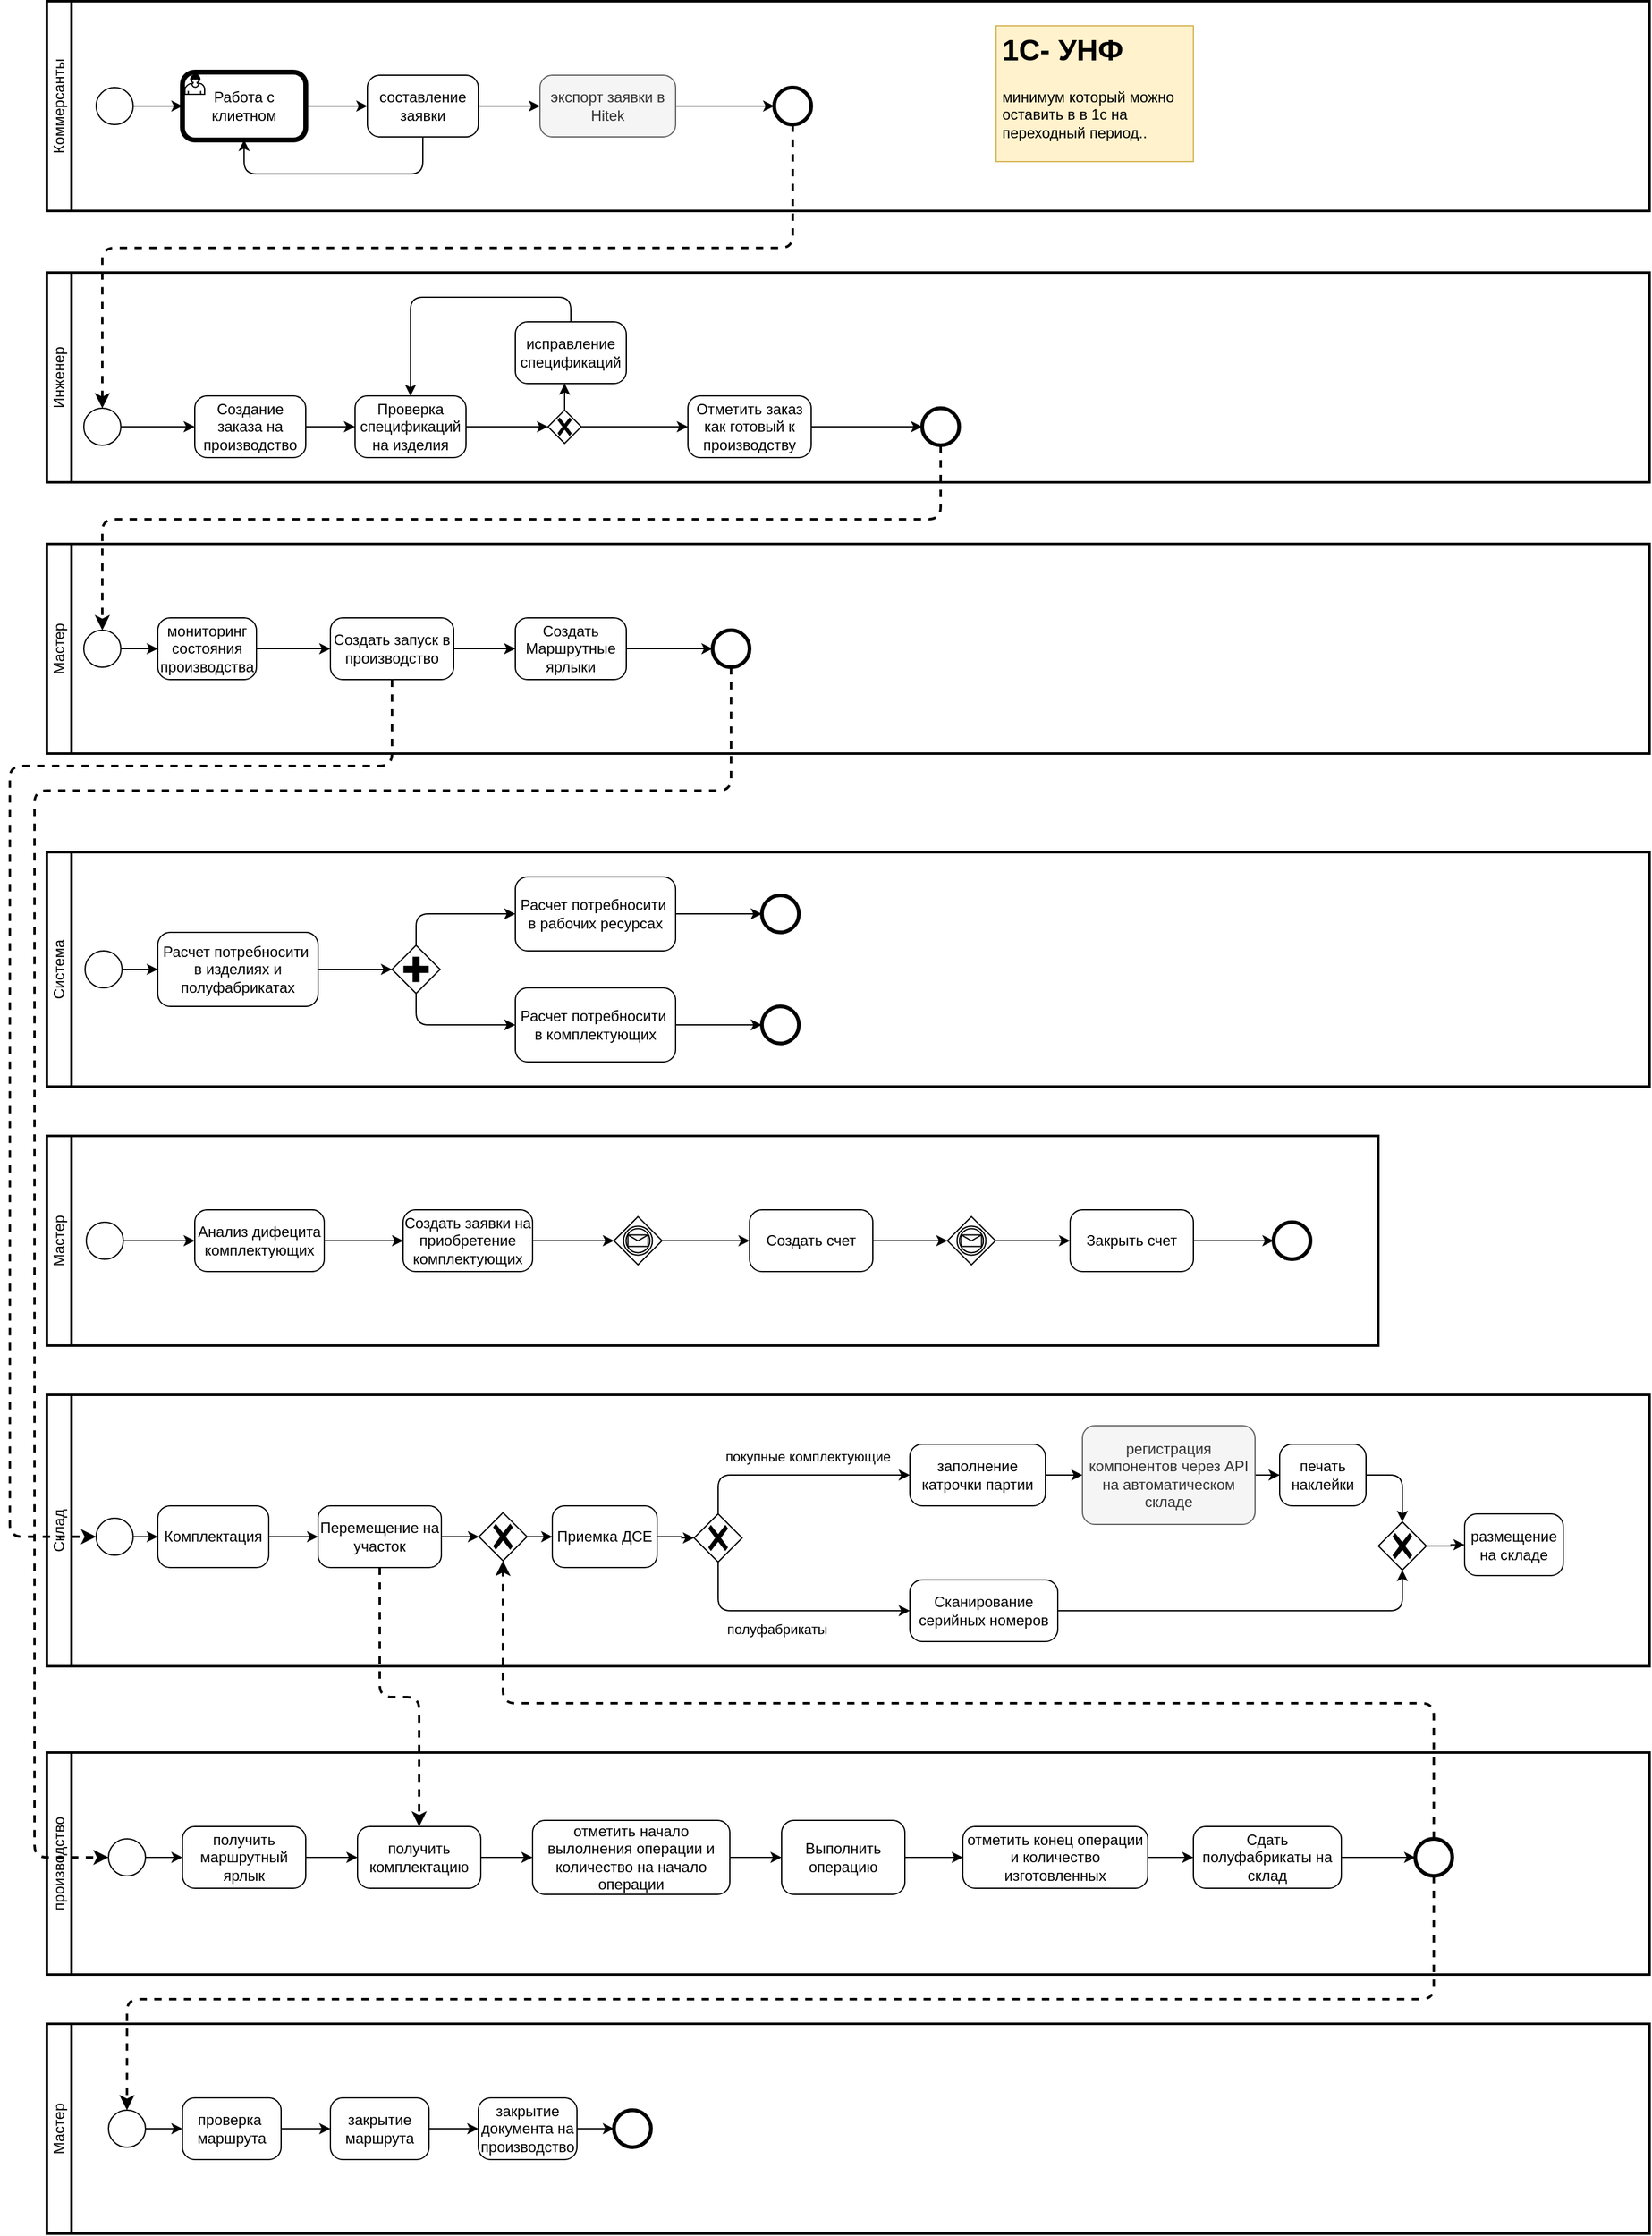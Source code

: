 <mxfile version="21.7.1" type="github">
  <diagram name="Страница 1" id="NuXUXsYeg29DZu1f7ixB">
    <mxGraphModel dx="1105" dy="558" grid="1" gridSize="10" guides="1" tooltips="1" connect="1" arrows="1" fold="1" page="1" pageScale="1" pageWidth="827" pageHeight="1169" math="0" shadow="0">
      <root>
        <mxCell id="0" />
        <mxCell id="1" parent="0" />
        <mxCell id="aJr-1FzdbpRciGmddP03-1" value="&lt;div&gt;Коммерсанты&lt;/div&gt;" style="swimlane;html=1;startSize=20;fontStyle=0;collapsible=0;horizontal=0;swimlaneLine=1;swimlaneFillColor=#ffffff;strokeWidth=2;whiteSpace=wrap;" parent="1" vertex="1">
          <mxGeometry x="40" y="80" width="1300" height="170" as="geometry" />
        </mxCell>
        <mxCell id="aJr-1FzdbpRciGmddP03-3" value="Работа с клиетном" style="points=[[0.25,0,0],[0.5,0,0],[0.75,0,0],[1,0.25,0],[1,0.5,0],[1,0.75,0],[0.75,1,0],[0.5,1,0],[0.25,1,0],[0,0.75,0],[0,0.5,0],[0,0.25,0]];shape=mxgraph.bpmn.task;whiteSpace=wrap;rectStyle=rounded;size=10;html=1;container=1;expand=0;collapsible=0;bpmnShapeType=call;taskMarker=user;strokeWidth=1;perimeterSpacing=0;top=1;indent=2;" parent="aJr-1FzdbpRciGmddP03-1" vertex="1">
          <mxGeometry x="110" y="57.5" width="100" height="55" as="geometry" />
        </mxCell>
        <mxCell id="aJr-1FzdbpRciGmddP03-5" value="составление заявки" style="points=[[0.25,0,0],[0.5,0,0],[0.75,0,0],[1,0.25,0],[1,0.5,0],[1,0.75,0],[0.75,1,0],[0.5,1,0],[0.25,1,0],[0,0.75,0],[0,0.5,0],[0,0.25,0]];shape=mxgraph.bpmn.task;whiteSpace=wrap;rectStyle=rounded;size=10;html=1;taskMarker=abstract;" parent="aJr-1FzdbpRciGmddP03-1" vertex="1">
          <mxGeometry x="260" y="60" width="90" height="50" as="geometry" />
        </mxCell>
        <mxCell id="aJr-1FzdbpRciGmddP03-4" value="" style="edgeStyle=orthogonalEdgeStyle;rounded=1;orthogonalLoop=1;jettySize=auto;html=1;" parent="aJr-1FzdbpRciGmddP03-1" source="aJr-1FzdbpRciGmddP03-3" target="aJr-1FzdbpRciGmddP03-5" edge="1">
          <mxGeometry relative="1" as="geometry">
            <mxPoint x="300" y="80" as="sourcePoint" />
            <mxPoint x="325" y="100" as="targetPoint" />
            <Array as="points" />
          </mxGeometry>
        </mxCell>
        <mxCell id="aJr-1FzdbpRciGmddP03-7" value="" style="edgeStyle=orthogonalEdgeStyle;rounded=1;orthogonalLoop=1;jettySize=auto;html=1;entryX=0.5;entryY=1;entryDx=0;entryDy=0;entryPerimeter=0;" parent="aJr-1FzdbpRciGmddP03-1" source="aJr-1FzdbpRciGmddP03-5" target="aJr-1FzdbpRciGmddP03-3" edge="1">
          <mxGeometry relative="1" as="geometry">
            <mxPoint x="305" y="190" as="targetPoint" />
            <Array as="points">
              <mxPoint x="305" y="140" />
              <mxPoint x="160" y="140" />
            </Array>
          </mxGeometry>
        </mxCell>
        <mxCell id="wCB2a_QrU1q0BrsN2EGI-36" value="" style="edgeStyle=orthogonalEdgeStyle;rounded=0;orthogonalLoop=1;jettySize=auto;html=1;entryX=0;entryY=0.5;entryDx=0;entryDy=0;entryPerimeter=0;" parent="aJr-1FzdbpRciGmddP03-1" source="aJr-1FzdbpRciGmddP03-8" target="wCB2a_QrU1q0BrsN2EGI-35" edge="1">
          <mxGeometry relative="1" as="geometry" />
        </mxCell>
        <mxCell id="aJr-1FzdbpRciGmddP03-8" value="экспорт заявки в Hitek" style="points=[[0.25,0,0],[0.5,0,0],[0.75,0,0],[1,0.25,0],[1,0.5,0],[1,0.75,0],[0.75,1,0],[0.5,1,0],[0.25,1,0],[0,0.75,0],[0,0.5,0],[0,0.25,0]];shape=mxgraph.bpmn.task;whiteSpace=wrap;rectStyle=rounded;size=10;html=1;taskMarker=abstract;fillColor=#f5f5f5;fontColor=#333333;strokeColor=#666666;" parent="aJr-1FzdbpRciGmddP03-1" vertex="1">
          <mxGeometry x="400" y="60" width="110" height="50" as="geometry" />
        </mxCell>
        <mxCell id="aJr-1FzdbpRciGmddP03-9" value="" style="edgeStyle=orthogonalEdgeStyle;rounded=0;orthogonalLoop=1;jettySize=auto;html=1;" parent="aJr-1FzdbpRciGmddP03-1" source="aJr-1FzdbpRciGmddP03-5" target="aJr-1FzdbpRciGmddP03-8" edge="1">
          <mxGeometry relative="1" as="geometry" />
        </mxCell>
        <mxCell id="wCB2a_QrU1q0BrsN2EGI-1" value="&lt;h1&gt;1С- УНФ&lt;/h1&gt;&lt;p&gt;минимум который можно оставить в в 1с на переходный период..&lt;/p&gt;" style="text;html=1;strokeColor=#d6b656;fillColor=#fff2cc;spacing=5;spacingTop=-20;whiteSpace=wrap;overflow=hidden;rounded=0;" parent="aJr-1FzdbpRciGmddP03-1" vertex="1">
          <mxGeometry x="770" y="20" width="160" height="110" as="geometry" />
        </mxCell>
        <mxCell id="wCB2a_QrU1q0BrsN2EGI-34" value="" style="edgeStyle=orthogonalEdgeStyle;rounded=0;orthogonalLoop=1;jettySize=auto;html=1;entryX=0;entryY=0.5;entryDx=0;entryDy=0;entryPerimeter=0;" parent="aJr-1FzdbpRciGmddP03-1" source="wCB2a_QrU1q0BrsN2EGI-32" target="aJr-1FzdbpRciGmddP03-3" edge="1">
          <mxGeometry relative="1" as="geometry">
            <mxPoint x="150" y="85" as="targetPoint" />
          </mxGeometry>
        </mxCell>
        <mxCell id="wCB2a_QrU1q0BrsN2EGI-32" value="" style="points=[[0.145,0.145,0],[0.5,0,0],[0.855,0.145,0],[1,0.5,0],[0.855,0.855,0],[0.5,1,0],[0.145,0.855,0],[0,0.5,0]];shape=mxgraph.bpmn.event;html=1;verticalLabelPosition=bottom;labelBackgroundColor=#ffffff;verticalAlign=top;align=center;perimeter=ellipsePerimeter;outlineConnect=0;aspect=fixed;outline=standard;symbol=general;" parent="aJr-1FzdbpRciGmddP03-1" vertex="1">
          <mxGeometry x="40" y="70" width="30" height="30" as="geometry" />
        </mxCell>
        <mxCell id="wCB2a_QrU1q0BrsN2EGI-35" value="" style="points=[[0.145,0.145,0],[0.5,0,0],[0.855,0.145,0],[1,0.5,0],[0.855,0.855,0],[0.5,1,0],[0.145,0.855,0],[0,0.5,0]];shape=mxgraph.bpmn.event;html=1;verticalLabelPosition=bottom;labelBackgroundColor=#ffffff;verticalAlign=top;align=center;perimeter=ellipsePerimeter;outlineConnect=0;aspect=fixed;outline=end;symbol=terminate2;" parent="aJr-1FzdbpRciGmddP03-1" vertex="1">
          <mxGeometry x="590" y="70" width="30" height="30" as="geometry" />
        </mxCell>
        <mxCell id="aJr-1FzdbpRciGmddP03-10" value="&lt;div&gt;Инженер&lt;/div&gt;" style="swimlane;html=1;startSize=20;fontStyle=0;collapsible=0;horizontal=0;swimlaneLine=1;swimlaneFillColor=#ffffff;strokeWidth=2;whiteSpace=wrap;" parent="1" vertex="1">
          <mxGeometry x="40" y="300" width="1300" height="170" as="geometry" />
        </mxCell>
        <mxCell id="aJr-1FzdbpRciGmddP03-17" value="Создание заказа на производство" style="points=[[0.25,0,0],[0.5,0,0],[0.75,0,0],[1,0.25,0],[1,0.5,0],[1,0.75,0],[0.75,1,0],[0.5,1,0],[0.25,1,0],[0,0.75,0],[0,0.5,0],[0,0.25,0]];shape=mxgraph.bpmn.task;whiteSpace=wrap;rectStyle=rounded;size=10;html=1;taskMarker=abstract;" parent="aJr-1FzdbpRciGmddP03-10" vertex="1">
          <mxGeometry x="120" y="100" width="90" height="50" as="geometry" />
        </mxCell>
        <mxCell id="aJr-1FzdbpRciGmddP03-25" value="исправление спецификаций" style="points=[[0.25,0,0],[0.5,0,0],[0.75,0,0],[1,0.25,0],[1,0.5,0],[1,0.75,0],[0.75,1,0],[0.5,1,0],[0.25,1,0],[0,0.75,0],[0,0.5,0],[0,0.25,0]];shape=mxgraph.bpmn.task;whiteSpace=wrap;rectStyle=rounded;size=10;html=1;taskMarker=abstract;" parent="aJr-1FzdbpRciGmddP03-10" vertex="1">
          <mxGeometry x="380" y="40" width="90" height="50" as="geometry" />
        </mxCell>
        <mxCell id="wCB2a_QrU1q0BrsN2EGI-27" value="" style="edgeStyle=orthogonalEdgeStyle;rounded=0;orthogonalLoop=1;jettySize=auto;html=1;entryX=0;entryY=0.5;entryDx=0;entryDy=0;entryPerimeter=0;" parent="aJr-1FzdbpRciGmddP03-10" source="aJr-1FzdbpRciGmddP03-27" target="wCB2a_QrU1q0BrsN2EGI-26" edge="1">
          <mxGeometry relative="1" as="geometry" />
        </mxCell>
        <mxCell id="aJr-1FzdbpRciGmddP03-27" value="Отметить заказ как готовый к производству " style="points=[[0.25,0,0],[0.5,0,0],[0.75,0,0],[1,0.25,0],[1,0.5,0],[1,0.75,0],[0.75,1,0],[0.5,1,0],[0.25,1,0],[0,0.75,0],[0,0.5,0],[0,0.25,0]];shape=mxgraph.bpmn.task;whiteSpace=wrap;rectStyle=rounded;size=10;html=1;taskMarker=abstract;" parent="aJr-1FzdbpRciGmddP03-10" vertex="1">
          <mxGeometry x="520" y="100" width="100" height="50" as="geometry" />
        </mxCell>
        <mxCell id="wCB2a_QrU1q0BrsN2EGI-26" value="" style="points=[[0.145,0.145,0],[0.5,0,0],[0.855,0.145,0],[1,0.5,0],[0.855,0.855,0],[0.5,1,0],[0.145,0.855,0],[0,0.5,0]];shape=mxgraph.bpmn.event;html=1;verticalLabelPosition=bottom;labelBackgroundColor=#ffffff;verticalAlign=top;align=center;perimeter=ellipsePerimeter;outlineConnect=0;aspect=fixed;outline=end;symbol=terminate2;" parent="aJr-1FzdbpRciGmddP03-10" vertex="1">
          <mxGeometry x="710" y="110" width="30" height="30" as="geometry" />
        </mxCell>
        <mxCell id="wCB2a_QrU1q0BrsN2EGI-31" value="" style="edgeStyle=orthogonalEdgeStyle;rounded=0;orthogonalLoop=1;jettySize=auto;html=1;" parent="aJr-1FzdbpRciGmddP03-10" source="wCB2a_QrU1q0BrsN2EGI-30" edge="1">
          <mxGeometry relative="1" as="geometry">
            <mxPoint x="120" y="125" as="targetPoint" />
          </mxGeometry>
        </mxCell>
        <mxCell id="wCB2a_QrU1q0BrsN2EGI-30" value="" style="points=[[0.145,0.145,0],[0.5,0,0],[0.855,0.145,0],[1,0.5,0],[0.855,0.855,0],[0.5,1,0],[0.145,0.855,0],[0,0.5,0]];shape=mxgraph.bpmn.event;html=1;verticalLabelPosition=bottom;labelBackgroundColor=#ffffff;verticalAlign=top;align=center;perimeter=ellipsePerimeter;outlineConnect=0;aspect=fixed;outline=standard;symbol=general;" parent="aJr-1FzdbpRciGmddP03-10" vertex="1">
          <mxGeometry x="30" y="110" width="30" height="30" as="geometry" />
        </mxCell>
        <mxCell id="aJr-1FzdbpRciGmddP03-18" value="" style="edgeStyle=orthogonalEdgeStyle;rounded=1;orthogonalLoop=1;jettySize=auto;html=1;dashed=1;entryX=0.5;entryY=0;entryDx=0;entryDy=0;entryPerimeter=0;exitX=0.5;exitY=1;exitDx=0;exitDy=0;exitPerimeter=0;strokeWidth=2;" parent="1" source="wCB2a_QrU1q0BrsN2EGI-35" target="wCB2a_QrU1q0BrsN2EGI-30" edge="1">
          <mxGeometry relative="1" as="geometry">
            <Array as="points">
              <mxPoint x="645" y="280" />
              <mxPoint x="85" y="280" />
            </Array>
            <mxPoint x="490" y="190" as="sourcePoint" />
          </mxGeometry>
        </mxCell>
        <mxCell id="aJr-1FzdbpRciGmddP03-22" value="" style="edgeStyle=orthogonalEdgeStyle;rounded=0;orthogonalLoop=1;jettySize=auto;html=1;" parent="1" source="aJr-1FzdbpRciGmddP03-20" target="aJr-1FzdbpRciGmddP03-23" edge="1">
          <mxGeometry relative="1" as="geometry">
            <mxPoint x="460" y="425" as="targetPoint" />
          </mxGeometry>
        </mxCell>
        <mxCell id="aJr-1FzdbpRciGmddP03-20" value="Проверка спецификаций на изделия" style="points=[[0.25,0,0],[0.5,0,0],[0.75,0,0],[1,0.25,0],[1,0.5,0],[1,0.75,0],[0.75,1,0],[0.5,1,0],[0.25,1,0],[0,0.75,0],[0,0.5,0],[0,0.25,0]];shape=mxgraph.bpmn.task;whiteSpace=wrap;rectStyle=rounded;size=10;html=1;taskMarker=abstract;" parent="1" vertex="1">
          <mxGeometry x="290" y="400" width="90" height="50" as="geometry" />
        </mxCell>
        <mxCell id="aJr-1FzdbpRciGmddP03-21" value="" style="edgeStyle=orthogonalEdgeStyle;rounded=0;orthogonalLoop=1;jettySize=auto;html=1;" parent="1" source="aJr-1FzdbpRciGmddP03-17" target="aJr-1FzdbpRciGmddP03-20" edge="1">
          <mxGeometry relative="1" as="geometry" />
        </mxCell>
        <mxCell id="aJr-1FzdbpRciGmddP03-24" value="" style="edgeStyle=orthogonalEdgeStyle;rounded=0;orthogonalLoop=1;jettySize=auto;html=1;" parent="1" source="aJr-1FzdbpRciGmddP03-23" target="aJr-1FzdbpRciGmddP03-25" edge="1">
          <mxGeometry relative="1" as="geometry">
            <mxPoint x="520" y="380" as="targetPoint" />
            <Array as="points">
              <mxPoint x="460" y="380" />
            </Array>
          </mxGeometry>
        </mxCell>
        <mxCell id="aJr-1FzdbpRciGmddP03-26" value="" style="edgeStyle=orthogonalEdgeStyle;rounded=0;orthogonalLoop=1;jettySize=auto;html=1;" parent="1" source="aJr-1FzdbpRciGmddP03-23" target="aJr-1FzdbpRciGmddP03-27" edge="1">
          <mxGeometry relative="1" as="geometry">
            <mxPoint x="650" y="425" as="targetPoint" />
          </mxGeometry>
        </mxCell>
        <mxCell id="aJr-1FzdbpRciGmddP03-23" value="" style="points=[[0.25,0.25,0],[0.5,0,0],[0.75,0.25,0],[1,0.5,0],[0.75,0.75,0],[0.5,1,0],[0.25,0.75,0],[0,0.5,0]];shape=mxgraph.bpmn.gateway2;html=1;verticalLabelPosition=bottom;labelBackgroundColor=#ffffff;verticalAlign=top;align=center;perimeter=rhombusPerimeter;outlineConnect=0;outline=none;symbol=none;gwType=exclusive;aspect=fixed;" parent="1" vertex="1">
          <mxGeometry x="446.5" y="411.5" width="27" height="27" as="geometry" />
        </mxCell>
        <mxCell id="aJr-1FzdbpRciGmddP03-28" value="" style="edgeStyle=orthogonalEdgeStyle;rounded=1;orthogonalLoop=1;jettySize=auto;html=1;entryX=0.5;entryY=0;entryDx=0;entryDy=0;entryPerimeter=0;exitX=0.5;exitY=0;exitDx=0;exitDy=0;exitPerimeter=0;" parent="1" source="aJr-1FzdbpRciGmddP03-25" target="aJr-1FzdbpRciGmddP03-20" edge="1">
          <mxGeometry relative="1" as="geometry">
            <Array as="points">
              <mxPoint x="465" y="320" />
              <mxPoint x="335" y="320" />
            </Array>
          </mxGeometry>
        </mxCell>
        <mxCell id="aJr-1FzdbpRciGmddP03-29" value="Мастер" style="swimlane;html=1;startSize=20;fontStyle=0;collapsible=0;horizontal=0;swimlaneLine=1;swimlaneFillColor=#ffffff;strokeWidth=2;whiteSpace=wrap;" parent="1" vertex="1">
          <mxGeometry x="40" y="520" width="1300" height="170" as="geometry" />
        </mxCell>
        <mxCell id="aJr-1FzdbpRciGmddP03-31" value="мониторинг состояния производства" style="points=[[0.25,0,0],[0.5,0,0],[0.75,0,0],[1,0.25,0],[1,0.5,0],[1,0.75,0],[0.75,1,0],[0.5,1,0],[0.25,1,0],[0,0.75,0],[0,0.5,0],[0,0.25,0]];shape=mxgraph.bpmn.task;whiteSpace=wrap;rectStyle=rounded;size=10;html=1;taskMarker=abstract;" parent="aJr-1FzdbpRciGmddP03-29" vertex="1">
          <mxGeometry x="90" y="60" width="80" height="50" as="geometry" />
        </mxCell>
        <mxCell id="wCB2a_QrU1q0BrsN2EGI-9" value="" style="points=[[0.145,0.145,0],[0.5,0,0],[0.855,0.145,0],[1,0.5,0],[0.855,0.855,0],[0.5,1,0],[0.145,0.855,0],[0,0.5,0]];shape=mxgraph.bpmn.event;html=1;verticalLabelPosition=bottom;labelBackgroundColor=#ffffff;verticalAlign=top;align=center;perimeter=ellipsePerimeter;outlineConnect=0;aspect=fixed;outline=end;symbol=terminate2;" parent="aJr-1FzdbpRciGmddP03-29" vertex="1">
          <mxGeometry x="540" y="70" width="30" height="30" as="geometry" />
        </mxCell>
        <mxCell id="aJr-1FzdbpRciGmddP03-32" value="Создать запуск в производство" style="points=[[0.25,0,0],[0.5,0,0],[0.75,0,0],[1,0.25,0],[1,0.5,0],[1,0.75,0],[0.75,1,0],[0.5,1,0],[0.25,1,0],[0,0.75,0],[0,0.5,0],[0,0.25,0]];shape=mxgraph.bpmn.task;whiteSpace=wrap;rectStyle=rounded;size=10;html=1;taskMarker=abstract;" parent="aJr-1FzdbpRciGmddP03-29" vertex="1">
          <mxGeometry x="230" y="60" width="100" height="50" as="geometry" />
        </mxCell>
        <mxCell id="aJr-1FzdbpRciGmddP03-33" value="" style="edgeStyle=orthogonalEdgeStyle;rounded=0;orthogonalLoop=1;jettySize=auto;html=1;" parent="aJr-1FzdbpRciGmddP03-29" source="aJr-1FzdbpRciGmddP03-31" target="aJr-1FzdbpRciGmddP03-32" edge="1">
          <mxGeometry relative="1" as="geometry" />
        </mxCell>
        <mxCell id="wCB2a_QrU1q0BrsN2EGI-25" value="" style="edgeStyle=orthogonalEdgeStyle;rounded=0;orthogonalLoop=1;jettySize=auto;html=1;" parent="aJr-1FzdbpRciGmddP03-29" source="wCB2a_QrU1q0BrsN2EGI-24" target="aJr-1FzdbpRciGmddP03-31" edge="1">
          <mxGeometry relative="1" as="geometry" />
        </mxCell>
        <mxCell id="wCB2a_QrU1q0BrsN2EGI-24" value="" style="points=[[0.145,0.145,0],[0.5,0,0],[0.855,0.145,0],[1,0.5,0],[0.855,0.855,0],[0.5,1,0],[0.145,0.855,0],[0,0.5,0]];shape=mxgraph.bpmn.event;html=1;verticalLabelPosition=bottom;labelBackgroundColor=#ffffff;verticalAlign=top;align=center;perimeter=ellipsePerimeter;outlineConnect=0;aspect=fixed;outline=standard;symbol=general;" parent="aJr-1FzdbpRciGmddP03-29" vertex="1">
          <mxGeometry x="30" y="70" width="30" height="30" as="geometry" />
        </mxCell>
        <mxCell id="aJr-1FzdbpRciGmddP03-30" value="" style="edgeStyle=orthogonalEdgeStyle;rounded=1;orthogonalLoop=1;jettySize=auto;html=1;dashed=1;entryX=0.5;entryY=0;entryDx=0;entryDy=0;entryPerimeter=0;exitX=0.5;exitY=1;exitDx=0;exitDy=0;exitPerimeter=0;strokeWidth=2;" parent="1" source="wCB2a_QrU1q0BrsN2EGI-26" target="wCB2a_QrU1q0BrsN2EGI-24" edge="1">
          <mxGeometry relative="1" as="geometry">
            <mxPoint x="100" y="590" as="targetPoint" />
            <Array as="points">
              <mxPoint x="765" y="500" />
              <mxPoint x="85" y="500" />
            </Array>
          </mxGeometry>
        </mxCell>
        <mxCell id="aJr-1FzdbpRciGmddP03-34" value="" style="edgeStyle=orthogonalEdgeStyle;rounded=0;orthogonalLoop=1;jettySize=auto;html=1;" parent="1" source="aJr-1FzdbpRciGmddP03-32" target="aJr-1FzdbpRciGmddP03-38" edge="1">
          <mxGeometry relative="1" as="geometry">
            <mxPoint x="430" y="605" as="targetPoint" />
          </mxGeometry>
        </mxCell>
        <mxCell id="aJr-1FzdbpRciGmddP03-35" value="Склад" style="swimlane;html=1;startSize=20;fontStyle=0;collapsible=0;horizontal=0;swimlaneLine=1;swimlaneFillColor=#ffffff;strokeWidth=2;whiteSpace=wrap;" parent="1" vertex="1">
          <mxGeometry x="40" y="1210" width="1300" height="220" as="geometry" />
        </mxCell>
        <mxCell id="aJr-1FzdbpRciGmddP03-36" value="Комплектация" style="points=[[0.25,0,0],[0.5,0,0],[0.75,0,0],[1,0.25,0],[1,0.5,0],[1,0.75,0],[0.75,1,0],[0.5,1,0],[0.25,1,0],[0,0.75,0],[0,0.5,0],[0,0.25,0]];shape=mxgraph.bpmn.task;whiteSpace=wrap;rectStyle=rounded;size=10;html=1;taskMarker=abstract;" parent="aJr-1FzdbpRciGmddP03-35" vertex="1">
          <mxGeometry x="90" y="90" width="90" height="50" as="geometry" />
        </mxCell>
        <mxCell id="YRQKgnnDAMhVn-jb8gYC-25" value="" style="points=[[0.25,0.25,0],[0.5,0,0],[0.75,0.25,0],[1,0.5,0],[0.75,0.75,0],[0.5,1,0],[0.25,0.75,0],[0,0.5,0]];shape=mxgraph.bpmn.gateway2;html=1;verticalLabelPosition=bottom;labelBackgroundColor=#ffffff;verticalAlign=top;align=center;perimeter=rhombusPerimeter;outlineConnect=0;outline=none;symbol=none;gwType=exclusive;" parent="aJr-1FzdbpRciGmddP03-35" vertex="1">
          <mxGeometry x="525" y="96.5" width="39" height="39" as="geometry" />
        </mxCell>
        <mxCell id="wCB2a_QrU1q0BrsN2EGI-15" value="" style="points=[[0.145,0.145,0],[0.5,0,0],[0.855,0.145,0],[1,0.5,0],[0.855,0.855,0],[0.5,1,0],[0.145,0.855,0],[0,0.5,0]];shape=mxgraph.bpmn.event;html=1;verticalLabelPosition=bottom;labelBackgroundColor=#ffffff;verticalAlign=top;align=center;perimeter=ellipsePerimeter;outlineConnect=0;aspect=fixed;outline=standard;symbol=general;" parent="aJr-1FzdbpRciGmddP03-35" vertex="1">
          <mxGeometry x="40" y="100" width="30" height="30" as="geometry" />
        </mxCell>
        <mxCell id="wCB2a_QrU1q0BrsN2EGI-20" value="" style="edgeStyle=orthogonalEdgeStyle;rounded=0;orthogonalLoop=1;jettySize=auto;html=1;entryX=0;entryY=0.5;entryDx=0;entryDy=0;entryPerimeter=0;" parent="aJr-1FzdbpRciGmddP03-35" source="wCB2a_QrU1q0BrsN2EGI-15" target="aJr-1FzdbpRciGmddP03-36" edge="1">
          <mxGeometry relative="1" as="geometry">
            <mxPoint x="150" y="115" as="targetPoint" />
          </mxGeometry>
        </mxCell>
        <mxCell id="wCB2a_QrU1q0BrsN2EGI-42" value="" style="edgeStyle=orthogonalEdgeStyle;rounded=0;orthogonalLoop=1;jettySize=auto;html=1;entryX=0;entryY=0.5;entryDx=0;entryDy=0;entryPerimeter=0;" parent="aJr-1FzdbpRciGmddP03-35" source="wCB2a_QrU1q0BrsN2EGI-37" target="wCB2a_QrU1q0BrsN2EGI-41" edge="1">
          <mxGeometry relative="1" as="geometry">
            <mxPoint x="1201" y="121.5" as="targetPoint" />
          </mxGeometry>
        </mxCell>
        <mxCell id="wCB2a_QrU1q0BrsN2EGI-37" value="" style="points=[[0.25,0.25,0],[0.5,0,0],[0.75,0.25,0],[1,0.5,0],[0.75,0.75,0],[0.5,1,0],[0.25,0.75,0],[0,0.5,0]];shape=mxgraph.bpmn.gateway2;html=1;verticalLabelPosition=bottom;labelBackgroundColor=#ffffff;verticalAlign=top;align=center;perimeter=rhombusPerimeter;outlineConnect=0;outline=none;symbol=none;gwType=exclusive;" parent="aJr-1FzdbpRciGmddP03-35" vertex="1">
          <mxGeometry x="1080" y="103" width="39" height="39" as="geometry" />
        </mxCell>
        <mxCell id="wCB2a_QrU1q0BrsN2EGI-40" value="" style="edgeStyle=orthogonalEdgeStyle;rounded=1;orthogonalLoop=1;jettySize=auto;html=1;exitX=1;exitY=0.5;exitDx=0;exitDy=0;exitPerimeter=0;entryX=0.5;entryY=0;entryDx=0;entryDy=0;entryPerimeter=0;" parent="aJr-1FzdbpRciGmddP03-35" source="YRQKgnnDAMhVn-jb8gYC-35" target="wCB2a_QrU1q0BrsN2EGI-37" edge="1">
          <mxGeometry relative="1" as="geometry">
            <Array as="points">
              <mxPoint x="1099" y="65" />
            </Array>
          </mxGeometry>
        </mxCell>
        <mxCell id="YRQKgnnDAMhVn-jb8gYC-35" value="печать наклейки " style="points=[[0.25,0,0],[0.5,0,0],[0.75,0,0],[1,0.25,0],[1,0.5,0],[1,0.75,0],[0.75,1,0],[0.5,1,0],[0.25,1,0],[0,0.75,0],[0,0.5,0],[0,0.25,0]];shape=mxgraph.bpmn.task;whiteSpace=wrap;rectStyle=rounded;size=10;html=1;container=1;expand=0;collapsible=0;taskMarker=abstract;" parent="aJr-1FzdbpRciGmddP03-35" vertex="1">
          <mxGeometry x="1000" y="40" width="70" height="50" as="geometry" />
        </mxCell>
        <mxCell id="wCB2a_QrU1q0BrsN2EGI-41" value="размещение на складе" style="points=[[0.25,0,0],[0.5,0,0],[0.75,0,0],[1,0.25,0],[1,0.5,0],[1,0.75,0],[0.75,1,0],[0.5,1,0],[0.25,1,0],[0,0.75,0],[0,0.5,0],[0,0.25,0]];shape=mxgraph.bpmn.task;whiteSpace=wrap;rectStyle=rounded;size=10;html=1;container=1;expand=0;collapsible=0;taskMarker=abstract;" parent="aJr-1FzdbpRciGmddP03-35" vertex="1">
          <mxGeometry x="1150" y="96.5" width="80" height="50" as="geometry" />
        </mxCell>
        <mxCell id="wCB2a_QrU1q0BrsN2EGI-10" value="" style="edgeStyle=orthogonalEdgeStyle;rounded=0;orthogonalLoop=1;jettySize=auto;html=1;entryX=0;entryY=0.5;entryDx=0;entryDy=0;entryPerimeter=0;" parent="1" source="aJr-1FzdbpRciGmddP03-38" target="wCB2a_QrU1q0BrsN2EGI-9" edge="1">
          <mxGeometry relative="1" as="geometry" />
        </mxCell>
        <mxCell id="aJr-1FzdbpRciGmddP03-38" value="Создать Маршрутные ярлыки" style="points=[[0.25,0,0],[0.5,0,0],[0.75,0,0],[1,0.25,0],[1,0.5,0],[1,0.75,0],[0.75,1,0],[0.5,1,0],[0.25,1,0],[0,0.75,0],[0,0.5,0],[0,0.25,0]];shape=mxgraph.bpmn.task;whiteSpace=wrap;rectStyle=rounded;size=10;html=1;taskMarker=abstract;" parent="1" vertex="1">
          <mxGeometry x="420" y="580" width="90" height="50" as="geometry" />
        </mxCell>
        <mxCell id="aJr-1FzdbpRciGmddP03-41" value="" style="edgeStyle=orthogonalEdgeStyle;rounded=0;orthogonalLoop=1;jettySize=auto;html=1;" parent="1" source="aJr-1FzdbpRciGmddP03-40" target="eYoYjEOiHoex1a0locrb-3" edge="1">
          <mxGeometry relative="1" as="geometry">
            <mxPoint x="390" y="1325" as="targetPoint" />
          </mxGeometry>
        </mxCell>
        <mxCell id="aJr-1FzdbpRciGmddP03-40" value="Перемещение на участок" style="points=[[0.25,0,0],[0.5,0,0],[0.75,0,0],[1,0.25,0],[1,0.5,0],[1,0.75,0],[0.75,1,0],[0.5,1,0],[0.25,1,0],[0,0.75,0],[0,0.5,0],[0,0.25,0]];shape=mxgraph.bpmn.task;whiteSpace=wrap;rectStyle=rounded;size=10;html=1;taskMarker=abstract;" parent="1" vertex="1">
          <mxGeometry x="260" y="1300" width="100" height="50" as="geometry" />
        </mxCell>
        <mxCell id="aJr-1FzdbpRciGmddP03-39" value="" style="edgeStyle=orthogonalEdgeStyle;rounded=0;orthogonalLoop=1;jettySize=auto;html=1;" parent="1" source="aJr-1FzdbpRciGmddP03-36" target="aJr-1FzdbpRciGmddP03-40" edge="1">
          <mxGeometry relative="1" as="geometry">
            <mxPoint x="300" y="1335" as="targetPoint" />
          </mxGeometry>
        </mxCell>
        <mxCell id="YRQKgnnDAMhVn-jb8gYC-24" value="" style="edgeStyle=orthogonalEdgeStyle;rounded=0;orthogonalLoop=1;jettySize=auto;html=1;" parent="1" source="aJr-1FzdbpRciGmddP03-42" target="YRQKgnnDAMhVn-jb8gYC-25" edge="1">
          <mxGeometry relative="1" as="geometry">
            <mxPoint x="620" y="1335" as="targetPoint" />
          </mxGeometry>
        </mxCell>
        <mxCell id="aJr-1FzdbpRciGmddP03-42" value="Приемка ДСЕ" style="points=[[0.25,0,0],[0.5,0,0],[0.75,0,0],[1,0.25,0],[1,0.5,0],[1,0.75,0],[0.75,1,0],[0.5,1,0],[0.25,1,0],[0,0.75,0],[0,0.5,0],[0,0.25,0]];shape=mxgraph.bpmn.task;whiteSpace=wrap;rectStyle=rounded;size=10;html=1;taskMarker=abstract;" parent="1" vertex="1">
          <mxGeometry x="450" y="1300" width="85" height="50" as="geometry" />
        </mxCell>
        <mxCell id="aJr-1FzdbpRciGmddP03-43" value="" style="edgeStyle=orthogonalEdgeStyle;rounded=1;orthogonalLoop=1;jettySize=auto;html=1;dashed=1;strokeWidth=2;exitX=0.5;exitY=1;exitDx=0;exitDy=0;exitPerimeter=0;" parent="1" source="aJr-1FzdbpRciGmddP03-32" target="wCB2a_QrU1q0BrsN2EGI-15" edge="1">
          <mxGeometry relative="1" as="geometry">
            <mxPoint x="270" y="710" as="targetPoint" />
            <Array as="points">
              <mxPoint x="320" y="700" />
              <mxPoint x="10" y="700" />
              <mxPoint x="10" y="1325" />
            </Array>
          </mxGeometry>
        </mxCell>
        <mxCell id="aJr-1FzdbpRciGmddP03-44" value="&lt;div&gt;производство&lt;/div&gt;" style="swimlane;html=1;startSize=20;fontStyle=0;collapsible=0;horizontal=0;swimlaneLine=1;swimlaneFillColor=#ffffff;strokeWidth=2;whiteSpace=wrap;" parent="1" vertex="1">
          <mxGeometry x="40" y="1500" width="1300" height="180" as="geometry" />
        </mxCell>
        <mxCell id="aJr-1FzdbpRciGmddP03-45" value="получить маршрутный ярлык" style="points=[[0.25,0,0],[0.5,0,0],[0.75,0,0],[1,0.25,0],[1,0.5,0],[1,0.75,0],[0.75,1,0],[0.5,1,0],[0.25,1,0],[0,0.75,0],[0,0.5,0],[0,0.25,0]];shape=mxgraph.bpmn.task;whiteSpace=wrap;rectStyle=rounded;size=10;html=1;taskMarker=abstract;" parent="aJr-1FzdbpRciGmddP03-44" vertex="1">
          <mxGeometry x="110" y="60" width="100" height="50" as="geometry" />
        </mxCell>
        <mxCell id="YRQKgnnDAMhVn-jb8gYC-3" value="отметить начало вылолнения операции и количество на начало операции" style="points=[[0.25,0,0],[0.5,0,0],[0.75,0,0],[1,0.25,0],[1,0.5,0],[1,0.75,0],[0.75,1,0],[0.5,1,0],[0.25,1,0],[0,0.75,0],[0,0.5,0],[0,0.25,0]];shape=mxgraph.bpmn.task;whiteSpace=wrap;rectStyle=rounded;size=10;html=1;taskMarker=abstract;" parent="aJr-1FzdbpRciGmddP03-44" vertex="1">
          <mxGeometry x="394" y="55" width="160" height="60" as="geometry" />
        </mxCell>
        <mxCell id="YRQKgnnDAMhVn-jb8gYC-6" value="отметить конец операции и количество изготовленных" style="points=[[0.25,0,0],[0.5,0,0],[0.75,0,0],[1,0.25,0],[1,0.5,0],[1,0.75,0],[0.75,1,0],[0.5,1,0],[0.25,1,0],[0,0.75,0],[0,0.5,0],[0,0.25,0]];shape=mxgraph.bpmn.task;whiteSpace=wrap;rectStyle=rounded;size=10;html=1;taskMarker=abstract;" parent="aJr-1FzdbpRciGmddP03-44" vertex="1">
          <mxGeometry x="743" y="60" width="150" height="50" as="geometry" />
        </mxCell>
        <mxCell id="YRQKgnnDAMhVn-jb8gYC-1" value="получить комплектацию" style="points=[[0.25,0,0],[0.5,0,0],[0.75,0,0],[1,0.25,0],[1,0.5,0],[1,0.75,0],[0.75,1,0],[0.5,1,0],[0.25,1,0],[0,0.75,0],[0,0.5,0],[0,0.25,0]];shape=mxgraph.bpmn.task;whiteSpace=wrap;rectStyle=rounded;size=10;html=1;taskMarker=abstract;" parent="aJr-1FzdbpRciGmddP03-44" vertex="1">
          <mxGeometry x="252" y="60" width="100" height="50" as="geometry" />
        </mxCell>
        <mxCell id="YRQKgnnDAMhVn-jb8gYC-2" value="" style="edgeStyle=orthogonalEdgeStyle;rounded=0;orthogonalLoop=1;jettySize=auto;html=1;" parent="aJr-1FzdbpRciGmddP03-44" source="aJr-1FzdbpRciGmddP03-45" target="YRQKgnnDAMhVn-jb8gYC-1" edge="1">
          <mxGeometry relative="1" as="geometry" />
        </mxCell>
        <mxCell id="YRQKgnnDAMhVn-jb8gYC-4" value="" style="edgeStyle=orthogonalEdgeStyle;rounded=0;orthogonalLoop=1;jettySize=auto;html=1;" parent="aJr-1FzdbpRciGmddP03-44" source="YRQKgnnDAMhVn-jb8gYC-1" target="YRQKgnnDAMhVn-jb8gYC-3" edge="1">
          <mxGeometry relative="1" as="geometry" />
        </mxCell>
        <mxCell id="YRQKgnnDAMhVn-jb8gYC-11" value="" style="edgeStyle=orthogonalEdgeStyle;rounded=0;orthogonalLoop=1;jettySize=auto;html=1;entryX=0;entryY=0.5;entryDx=0;entryDy=0;entryPerimeter=0;" parent="aJr-1FzdbpRciGmddP03-44" source="YRQKgnnDAMhVn-jb8gYC-9" target="YRQKgnnDAMhVn-jb8gYC-6" edge="1">
          <mxGeometry relative="1" as="geometry">
            <mxPoint x="760" y="85" as="targetPoint" />
          </mxGeometry>
        </mxCell>
        <mxCell id="YRQKgnnDAMhVn-jb8gYC-9" value="Выполнить операцию" style="points=[[0.25,0,0],[0.5,0,0],[0.75,0,0],[1,0.25,0],[1,0.5,0],[1,0.75,0],[0.75,1,0],[0.5,1,0],[0.25,1,0],[0,0.75,0],[0,0.5,0],[0,0.25,0]];shape=mxgraph.bpmn.task;whiteSpace=wrap;rectStyle=rounded;size=10;html=1;taskMarker=abstract;" parent="aJr-1FzdbpRciGmddP03-44" vertex="1">
          <mxGeometry x="596" y="55" width="100" height="60" as="geometry" />
        </mxCell>
        <mxCell id="YRQKgnnDAMhVn-jb8gYC-10" value="" style="edgeStyle=orthogonalEdgeStyle;rounded=0;orthogonalLoop=1;jettySize=auto;html=1;" parent="aJr-1FzdbpRciGmddP03-44" source="YRQKgnnDAMhVn-jb8gYC-3" target="YRQKgnnDAMhVn-jb8gYC-9" edge="1">
          <mxGeometry relative="1" as="geometry" />
        </mxCell>
        <mxCell id="YRQKgnnDAMhVn-jb8gYC-12" value="Сдать полуфабрикаты на склад" style="points=[[0.25,0,0],[0.5,0,0],[0.75,0,0],[1,0.25,0],[1,0.5,0],[1,0.75,0],[0.75,1,0],[0.5,1,0],[0.25,1,0],[0,0.75,0],[0,0.5,0],[0,0.25,0]];shape=mxgraph.bpmn.task;whiteSpace=wrap;rectStyle=rounded;size=10;html=1;taskMarker=abstract;" parent="aJr-1FzdbpRciGmddP03-44" vertex="1">
          <mxGeometry x="930" y="60" width="120" height="50" as="geometry" />
        </mxCell>
        <mxCell id="YRQKgnnDAMhVn-jb8gYC-13" value="" style="edgeStyle=orthogonalEdgeStyle;rounded=0;orthogonalLoop=1;jettySize=auto;html=1;" parent="aJr-1FzdbpRciGmddP03-44" source="YRQKgnnDAMhVn-jb8gYC-6" target="YRQKgnnDAMhVn-jb8gYC-12" edge="1">
          <mxGeometry relative="1" as="geometry" />
        </mxCell>
        <mxCell id="YRQKgnnDAMhVn-jb8gYC-17" value="" style="edgeStyle=orthogonalEdgeStyle;rounded=0;orthogonalLoop=1;jettySize=auto;html=1;entryX=0;entryY=0.5;entryDx=0;entryDy=0;entryPerimeter=0;" parent="aJr-1FzdbpRciGmddP03-44" source="YRQKgnnDAMhVn-jb8gYC-12" target="wCB2a_QrU1q0BrsN2EGI-7" edge="1">
          <mxGeometry relative="1" as="geometry">
            <mxPoint x="1080" y="85" as="targetPoint" />
          </mxGeometry>
        </mxCell>
        <mxCell id="wCB2a_QrU1q0BrsN2EGI-7" value="" style="points=[[0.145,0.145,0],[0.5,0,0],[0.855,0.145,0],[1,0.5,0],[0.855,0.855,0],[0.5,1,0],[0.145,0.855,0],[0,0.5,0]];shape=mxgraph.bpmn.event;html=1;verticalLabelPosition=bottom;labelBackgroundColor=#ffffff;verticalAlign=top;align=center;perimeter=ellipsePerimeter;outlineConnect=0;aspect=fixed;outline=end;symbol=terminate2;" parent="aJr-1FzdbpRciGmddP03-44" vertex="1">
          <mxGeometry x="1110" y="70" width="30" height="30" as="geometry" />
        </mxCell>
        <mxCell id="wCB2a_QrU1q0BrsN2EGI-14" value="" style="points=[[0.145,0.145,0],[0.5,0,0],[0.855,0.145,0],[1,0.5,0],[0.855,0.855,0],[0.5,1,0],[0.145,0.855,0],[0,0.5,0]];shape=mxgraph.bpmn.event;html=1;verticalLabelPosition=bottom;labelBackgroundColor=#ffffff;verticalAlign=top;align=center;perimeter=ellipsePerimeter;outlineConnect=0;aspect=fixed;outline=standard;symbol=general;" parent="aJr-1FzdbpRciGmddP03-44" vertex="1">
          <mxGeometry x="50" y="70" width="30" height="30" as="geometry" />
        </mxCell>
        <mxCell id="wCB2a_QrU1q0BrsN2EGI-16" value="" style="edgeStyle=orthogonalEdgeStyle;rounded=0;orthogonalLoop=1;jettySize=auto;html=1;entryX=0;entryY=0.5;entryDx=0;entryDy=0;entryPerimeter=0;" parent="aJr-1FzdbpRciGmddP03-44" source="wCB2a_QrU1q0BrsN2EGI-14" target="aJr-1FzdbpRciGmddP03-45" edge="1">
          <mxGeometry relative="1" as="geometry">
            <mxPoint x="100" y="30" as="targetPoint" />
          </mxGeometry>
        </mxCell>
        <mxCell id="YRQKgnnDAMhVn-jb8gYC-18" value="" style="edgeStyle=orthogonalEdgeStyle;rounded=1;orthogonalLoop=1;jettySize=auto;html=1;dashed=1;exitX=0.5;exitY=0;exitDx=0;exitDy=0;exitPerimeter=0;entryX=0.5;entryY=1;entryDx=0;entryDy=0;entryPerimeter=0;strokeWidth=2;" parent="1" source="wCB2a_QrU1q0BrsN2EGI-7" target="eYoYjEOiHoex1a0locrb-3" edge="1">
          <mxGeometry relative="1" as="geometry">
            <mxPoint x="420" y="1350" as="targetPoint" />
            <mxPoint x="1135" y="1570" as="sourcePoint" />
            <Array as="points">
              <mxPoint x="1165" y="1460" />
              <mxPoint x="410" y="1460" />
            </Array>
          </mxGeometry>
        </mxCell>
        <mxCell id="YRQKgnnDAMhVn-jb8gYC-33" value="" style="edgeStyle=orthogonalEdgeStyle;rounded=0;orthogonalLoop=1;jettySize=auto;html=1;" parent="1" source="YRQKgnnDAMhVn-jb8gYC-30" target="YRQKgnnDAMhVn-jb8gYC-32" edge="1">
          <mxGeometry relative="1" as="geometry" />
        </mxCell>
        <mxCell id="YRQKgnnDAMhVn-jb8gYC-30" value="заполнение катрочки партии " style="points=[[0.25,0,0],[0.5,0,0],[0.75,0,0],[1,0.25,0],[1,0.5,0],[1,0.75,0],[0.75,1,0],[0.5,1,0],[0.25,1,0],[0,0.75,0],[0,0.5,0],[0,0.25,0]];shape=mxgraph.bpmn.task;whiteSpace=wrap;rectStyle=rounded;size=10;html=1;container=1;expand=0;collapsible=0;taskMarker=abstract;" parent="1" vertex="1">
          <mxGeometry x="740" y="1250" width="110" height="50" as="geometry" />
        </mxCell>
        <mxCell id="YRQKgnnDAMhVn-jb8gYC-36" value="" style="edgeStyle=orthogonalEdgeStyle;rounded=0;orthogonalLoop=1;jettySize=auto;html=1;" parent="1" source="YRQKgnnDAMhVn-jb8gYC-32" target="YRQKgnnDAMhVn-jb8gYC-35" edge="1">
          <mxGeometry relative="1" as="geometry" />
        </mxCell>
        <mxCell id="YRQKgnnDAMhVn-jb8gYC-32" value="регистрация компонентов через API на автоматическом складе" style="points=[[0.25,0,0],[0.5,0,0],[0.75,0,0],[1,0.25,0],[1,0.5,0],[1,0.75,0],[0.75,1,0],[0.5,1,0],[0.25,1,0],[0,0.75,0],[0,0.5,0],[0,0.25,0]];shape=mxgraph.bpmn.task;whiteSpace=wrap;rectStyle=rounded;size=10;html=1;container=1;expand=0;collapsible=0;taskMarker=abstract;fillColor=#f5f5f5;fontColor=#333333;strokeColor=#666666;" parent="1" vertex="1">
          <mxGeometry x="880" y="1235" width="140" height="80" as="geometry" />
        </mxCell>
        <mxCell id="wCB2a_QrU1q0BrsN2EGI-39" value="" style="edgeStyle=orthogonalEdgeStyle;rounded=1;orthogonalLoop=1;jettySize=auto;html=1;exitX=1;exitY=0.5;exitDx=0;exitDy=0;exitPerimeter=0;entryX=0.5;entryY=1;entryDx=0;entryDy=0;entryPerimeter=0;" parent="1" source="wCB2a_QrU1q0BrsN2EGI-12" target="wCB2a_QrU1q0BrsN2EGI-37" edge="1">
          <mxGeometry relative="1" as="geometry">
            <mxPoint x="1140" y="1360" as="targetPoint" />
            <Array as="points">
              <mxPoint x="1139" y="1385" />
            </Array>
          </mxGeometry>
        </mxCell>
        <mxCell id="wCB2a_QrU1q0BrsN2EGI-12" value="Сканирование серийных номеров" style="points=[[0.25,0,0],[0.5,0,0],[0.75,0,0],[1,0.25,0],[1,0.5,0],[1,0.75,0],[0.75,1,0],[0.5,1,0],[0.25,1,0],[0,0.75,0],[0,0.5,0],[0,0.25,0]];shape=mxgraph.bpmn.task;whiteSpace=wrap;rectStyle=rounded;size=10;html=1;container=1;expand=0;collapsible=0;taskMarker=abstract;" parent="1" vertex="1">
          <mxGeometry x="740" y="1360" width="120" height="50" as="geometry" />
        </mxCell>
        <mxCell id="wCB2a_QrU1q0BrsN2EGI-17" value="" style="edgeStyle=orthogonalEdgeStyle;rounded=1;orthogonalLoop=1;jettySize=auto;html=1;entryX=0;entryY=0.5;entryDx=0;entryDy=0;entryPerimeter=0;dashed=1;strokeWidth=2;" parent="1" source="wCB2a_QrU1q0BrsN2EGI-9" target="wCB2a_QrU1q0BrsN2EGI-14" edge="1">
          <mxGeometry relative="1" as="geometry">
            <mxPoint x="495" y="700" as="targetPoint" />
            <Array as="points">
              <mxPoint x="595" y="720" />
              <mxPoint x="30" y="720" />
              <mxPoint x="30" y="1585" />
            </Array>
          </mxGeometry>
        </mxCell>
        <mxCell id="wCB2a_QrU1q0BrsN2EGI-43" value="" style="edgeStyle=orthogonalEdgeStyle;rounded=1;orthogonalLoop=1;jettySize=auto;html=1;entryX=0.5;entryY=0;entryDx=0;entryDy=0;entryPerimeter=0;dashed=1;strokeWidth=2;" parent="1" source="aJr-1FzdbpRciGmddP03-40" target="YRQKgnnDAMhVn-jb8gYC-1" edge="1">
          <mxGeometry relative="1" as="geometry">
            <mxPoint x="310" y="1430" as="targetPoint" />
          </mxGeometry>
        </mxCell>
        <mxCell id="YRQKgnnDAMhVn-jb8gYC-26" value="" style="edgeStyle=orthogonalEdgeStyle;rounded=1;orthogonalLoop=1;jettySize=auto;html=1;entryX=0;entryY=0.5;entryDx=0;entryDy=0;entryPerimeter=0;exitX=0.5;exitY=0;exitDx=0;exitDy=0;exitPerimeter=0;" parent="1" source="YRQKgnnDAMhVn-jb8gYC-25" target="YRQKgnnDAMhVn-jb8gYC-30" edge="1">
          <mxGeometry relative="1" as="geometry">
            <mxPoint x="620" y="1275" as="targetPoint" />
            <Array as="points">
              <mxPoint x="585" y="1275" />
            </Array>
          </mxGeometry>
        </mxCell>
        <mxCell id="eYoYjEOiHoex1a0locrb-1" value="покупные комплектующие" style="edgeLabel;html=1;align=center;verticalAlign=middle;resizable=0;points=[];" vertex="1" connectable="0" parent="YRQKgnnDAMhVn-jb8gYC-26">
          <mxGeometry x="-0.349" y="-4" relative="1" as="geometry">
            <mxPoint x="43" y="-19" as="offset" />
          </mxGeometry>
        </mxCell>
        <mxCell id="YRQKgnnDAMhVn-jb8gYC-29" value="" style="edgeStyle=orthogonalEdgeStyle;rounded=1;orthogonalLoop=1;jettySize=auto;html=1;exitX=0.5;exitY=1;exitDx=0;exitDy=0;exitPerimeter=0;entryX=0;entryY=0.5;entryDx=0;entryDy=0;entryPerimeter=0;" parent="1" source="YRQKgnnDAMhVn-jb8gYC-25" target="wCB2a_QrU1q0BrsN2EGI-12" edge="1">
          <mxGeometry relative="1" as="geometry">
            <mxPoint x="620" y="1385" as="targetPoint" />
          </mxGeometry>
        </mxCell>
        <mxCell id="eYoYjEOiHoex1a0locrb-2" value="полуфабрикаты" style="edgeLabel;html=1;align=center;verticalAlign=middle;resizable=0;points=[];" vertex="1" connectable="0" parent="YRQKgnnDAMhVn-jb8gYC-29">
          <mxGeometry x="-0.102" y="-1" relative="1" as="geometry">
            <mxPoint x="-1" y="14" as="offset" />
          </mxGeometry>
        </mxCell>
        <mxCell id="eYoYjEOiHoex1a0locrb-5" value="" style="edgeStyle=orthogonalEdgeStyle;rounded=0;orthogonalLoop=1;jettySize=auto;html=1;entryX=0;entryY=0.5;entryDx=0;entryDy=0;entryPerimeter=0;" edge="1" parent="1" source="eYoYjEOiHoex1a0locrb-3" target="aJr-1FzdbpRciGmddP03-42">
          <mxGeometry relative="1" as="geometry">
            <mxPoint x="509.5" y="1325" as="targetPoint" />
          </mxGeometry>
        </mxCell>
        <mxCell id="eYoYjEOiHoex1a0locrb-3" value="" style="points=[[0.25,0.25,0],[0.5,0,0],[0.75,0.25,0],[1,0.5,0],[0.75,0.75,0],[0.5,1,0],[0.25,0.75,0],[0,0.5,0]];shape=mxgraph.bpmn.gateway2;html=1;verticalLabelPosition=bottom;labelBackgroundColor=#ffffff;verticalAlign=top;align=center;perimeter=rhombusPerimeter;outlineConnect=0;outline=none;symbol=none;gwType=exclusive;" vertex="1" parent="1">
          <mxGeometry x="390.5" y="1305.5" width="39" height="39" as="geometry" />
        </mxCell>
        <mxCell id="eYoYjEOiHoex1a0locrb-6" value="Мастер" style="swimlane;html=1;startSize=20;fontStyle=0;collapsible=0;horizontal=0;swimlaneLine=1;swimlaneFillColor=#ffffff;strokeWidth=2;whiteSpace=wrap;" vertex="1" parent="1">
          <mxGeometry x="40" y="1720" width="1300" height="170" as="geometry" />
        </mxCell>
        <mxCell id="eYoYjEOiHoex1a0locrb-19" value="закрытие маршрута" style="points=[[0.25,0,0],[0.5,0,0],[0.75,0,0],[1,0.25,0],[1,0.5,0],[1,0.75,0],[0.75,1,0],[0.5,1,0],[0.25,1,0],[0,0.75,0],[0,0.5,0],[0,0.25,0]];shape=mxgraph.bpmn.task;whiteSpace=wrap;rectStyle=rounded;size=10;html=1;taskMarker=abstract;" vertex="1" parent="1">
          <mxGeometry x="270" y="1780" width="80" height="50" as="geometry" />
        </mxCell>
        <mxCell id="eYoYjEOiHoex1a0locrb-20" value="" style="points=[[0.145,0.145,0],[0.5,0,0],[0.855,0.145,0],[1,0.5,0],[0.855,0.855,0],[0.5,1,0],[0.145,0.855,0],[0,0.5,0]];shape=mxgraph.bpmn.event;html=1;verticalLabelPosition=bottom;labelBackgroundColor=#ffffff;verticalAlign=top;align=center;perimeter=ellipsePerimeter;outlineConnect=0;aspect=fixed;outline=end;symbol=terminate2;" vertex="1" parent="1">
          <mxGeometry x="500" y="1790" width="30" height="30" as="geometry" />
        </mxCell>
        <mxCell id="eYoYjEOiHoex1a0locrb-21" value="" style="edgeStyle=orthogonalEdgeStyle;rounded=0;orthogonalLoop=1;jettySize=auto;html=1;" edge="1" parent="1" source="eYoYjEOiHoex1a0locrb-22" target="eYoYjEOiHoex1a0locrb-19">
          <mxGeometry relative="1" as="geometry" />
        </mxCell>
        <mxCell id="eYoYjEOiHoex1a0locrb-22" value="проверка&amp;nbsp; маршрута" style="points=[[0.25,0,0],[0.5,0,0],[0.75,0,0],[1,0.25,0],[1,0.5,0],[1,0.75,0],[0.75,1,0],[0.5,1,0],[0.25,1,0],[0,0.75,0],[0,0.5,0],[0,0.25,0]];shape=mxgraph.bpmn.task;whiteSpace=wrap;rectStyle=rounded;size=10;html=1;taskMarker=abstract;" vertex="1" parent="1">
          <mxGeometry x="150" y="1780" width="80" height="50" as="geometry" />
        </mxCell>
        <mxCell id="eYoYjEOiHoex1a0locrb-23" value="" style="points=[[0.145,0.145,0],[0.5,0,0],[0.855,0.145,0],[1,0.5,0],[0.855,0.855,0],[0.5,1,0],[0.145,0.855,0],[0,0.5,0]];shape=mxgraph.bpmn.event;html=1;verticalLabelPosition=bottom;labelBackgroundColor=#ffffff;verticalAlign=top;align=center;perimeter=ellipsePerimeter;outlineConnect=0;aspect=fixed;outline=standard;symbol=general;" vertex="1" parent="1">
          <mxGeometry x="90" y="1790" width="30" height="30" as="geometry" />
        </mxCell>
        <mxCell id="eYoYjEOiHoex1a0locrb-24" value="" style="edgeStyle=orthogonalEdgeStyle;rounded=0;orthogonalLoop=1;jettySize=auto;html=1;entryX=0;entryY=0.5;entryDx=0;entryDy=0;entryPerimeter=0;" edge="1" parent="1" source="eYoYjEOiHoex1a0locrb-23" target="eYoYjEOiHoex1a0locrb-22">
          <mxGeometry relative="1" as="geometry">
            <mxPoint x="140" y="1805" as="targetPoint" />
          </mxGeometry>
        </mxCell>
        <mxCell id="eYoYjEOiHoex1a0locrb-25" value="" style="edgeStyle=orthogonalEdgeStyle;rounded=0;orthogonalLoop=1;jettySize=auto;html=1;" edge="1" parent="1" source="eYoYjEOiHoex1a0locrb-26" target="eYoYjEOiHoex1a0locrb-20">
          <mxGeometry relative="1" as="geometry" />
        </mxCell>
        <mxCell id="eYoYjEOiHoex1a0locrb-26" value="закрытие документа на производство" style="points=[[0.25,0,0],[0.5,0,0],[0.75,0,0],[1,0.25,0],[1,0.5,0],[1,0.75,0],[0.75,1,0],[0.5,1,0],[0.25,1,0],[0,0.75,0],[0,0.5,0],[0,0.25,0]];shape=mxgraph.bpmn.task;whiteSpace=wrap;rectStyle=rounded;size=10;html=1;taskMarker=abstract;" vertex="1" parent="1">
          <mxGeometry x="390" y="1780" width="80" height="50" as="geometry" />
        </mxCell>
        <mxCell id="eYoYjEOiHoex1a0locrb-27" value="" style="edgeStyle=orthogonalEdgeStyle;rounded=0;orthogonalLoop=1;jettySize=auto;html=1;" edge="1" parent="1" source="eYoYjEOiHoex1a0locrb-19" target="eYoYjEOiHoex1a0locrb-26">
          <mxGeometry relative="1" as="geometry" />
        </mxCell>
        <mxCell id="eYoYjEOiHoex1a0locrb-29" value="" style="edgeStyle=orthogonalEdgeStyle;rounded=1;orthogonalLoop=1;jettySize=auto;html=1;entryX=0.5;entryY=0;entryDx=0;entryDy=0;entryPerimeter=0;dashed=1;strokeWidth=2;" edge="1" parent="1" source="wCB2a_QrU1q0BrsN2EGI-7" target="eYoYjEOiHoex1a0locrb-23">
          <mxGeometry relative="1" as="geometry">
            <mxPoint x="1260" y="1585" as="targetPoint" />
            <Array as="points">
              <mxPoint x="1165" y="1700" />
              <mxPoint x="105" y="1700" />
            </Array>
          </mxGeometry>
        </mxCell>
        <mxCell id="eYoYjEOiHoex1a0locrb-30" value="&lt;div&gt;Система&lt;/div&gt;" style="swimlane;html=1;startSize=20;fontStyle=0;collapsible=0;horizontal=0;swimlaneLine=1;swimlaneFillColor=#ffffff;strokeWidth=2;whiteSpace=wrap;" vertex="1" parent="1">
          <mxGeometry x="40" y="770" width="1300" height="190" as="geometry" />
        </mxCell>
        <mxCell id="eYoYjEOiHoex1a0locrb-37" value="Расчет потребносити&amp;nbsp; в изделиях и полуфабрикатах" style="points=[[0.25,0,0],[0.5,0,0],[0.75,0,0],[1,0.25,0],[1,0.5,0],[1,0.75,0],[0.75,1,0],[0.5,1,0],[0.25,1,0],[0,0.75,0],[0,0.5,0],[0,0.25,0]];shape=mxgraph.bpmn.task;whiteSpace=wrap;rectStyle=rounded;size=10;html=1;taskMarker=abstract;" vertex="1" parent="eYoYjEOiHoex1a0locrb-30">
          <mxGeometry x="90" y="65" width="130" height="60" as="geometry" />
        </mxCell>
        <mxCell id="eYoYjEOiHoex1a0locrb-38" value="Расчет потребносити&amp;nbsp; в рабочих ресурсах" style="points=[[0.25,0,0],[0.5,0,0],[0.75,0,0],[1,0.25,0],[1,0.5,0],[1,0.75,0],[0.75,1,0],[0.5,1,0],[0.25,1,0],[0,0.75,0],[0,0.5,0],[0,0.25,0]];shape=mxgraph.bpmn.task;whiteSpace=wrap;rectStyle=rounded;size=10;html=1;taskMarker=abstract;" vertex="1" parent="eYoYjEOiHoex1a0locrb-30">
          <mxGeometry x="380" y="20" width="130" height="60" as="geometry" />
        </mxCell>
        <mxCell id="eYoYjEOiHoex1a0locrb-39" value="" style="edgeStyle=orthogonalEdgeStyle;rounded=1;orthogonalLoop=1;jettySize=auto;html=1;entryX=0;entryY=0.5;entryDx=0;entryDy=0;entryPerimeter=0;" edge="1" parent="eYoYjEOiHoex1a0locrb-30" source="eYoYjEOiHoex1a0locrb-37" target="eYoYjEOiHoex1a0locrb-42">
          <mxGeometry relative="1" as="geometry" />
        </mxCell>
        <mxCell id="eYoYjEOiHoex1a0locrb-40" value="Расчет потребносити&amp;nbsp; в комплектующих" style="points=[[0.25,0,0],[0.5,0,0],[0.75,0,0],[1,0.25,0],[1,0.5,0],[1,0.75,0],[0.75,1,0],[0.5,1,0],[0.25,1,0],[0,0.75,0],[0,0.5,0],[0,0.25,0]];shape=mxgraph.bpmn.task;whiteSpace=wrap;rectStyle=rounded;size=10;html=1;taskMarker=abstract;" vertex="1" parent="eYoYjEOiHoex1a0locrb-30">
          <mxGeometry x="380" y="110" width="130" height="60" as="geometry" />
        </mxCell>
        <mxCell id="eYoYjEOiHoex1a0locrb-43" value="" style="edgeStyle=orthogonalEdgeStyle;rounded=1;orthogonalLoop=1;jettySize=auto;html=1;entryX=0;entryY=0.5;entryDx=0;entryDy=0;entryPerimeter=0;" edge="1" parent="eYoYjEOiHoex1a0locrb-30" source="eYoYjEOiHoex1a0locrb-42" target="eYoYjEOiHoex1a0locrb-38">
          <mxGeometry relative="1" as="geometry">
            <mxPoint x="299.5" y="0.5" as="targetPoint" />
            <Array as="points">
              <mxPoint x="300" y="50" />
            </Array>
          </mxGeometry>
        </mxCell>
        <mxCell id="eYoYjEOiHoex1a0locrb-44" value="" style="edgeStyle=orthogonalEdgeStyle;rounded=1;orthogonalLoop=1;jettySize=auto;html=1;entryX=0;entryY=0.5;entryDx=0;entryDy=0;entryPerimeter=0;" edge="1" parent="eYoYjEOiHoex1a0locrb-30" source="eYoYjEOiHoex1a0locrb-42" target="eYoYjEOiHoex1a0locrb-40">
          <mxGeometry relative="1" as="geometry">
            <mxPoint x="299.5" y="199.5" as="targetPoint" />
            <Array as="points">
              <mxPoint x="300" y="140" />
            </Array>
          </mxGeometry>
        </mxCell>
        <mxCell id="eYoYjEOiHoex1a0locrb-42" value="" style="points=[[0.25,0.25,0],[0.5,0,0],[0.75,0.25,0],[1,0.5,0],[0.75,0.75,0],[0.5,1,0],[0.25,0.75,0],[0,0.5,0]];shape=mxgraph.bpmn.gateway2;html=1;verticalLabelPosition=bottom;labelBackgroundColor=#ffffff;verticalAlign=top;align=center;perimeter=rhombusPerimeter;outlineConnect=0;outline=none;symbol=none;gwType=parallel;" vertex="1" parent="eYoYjEOiHoex1a0locrb-30">
          <mxGeometry x="280" y="75.5" width="39" height="39" as="geometry" />
        </mxCell>
        <mxCell id="eYoYjEOiHoex1a0locrb-45" value="" style="points=[[0.145,0.145,0],[0.5,0,0],[0.855,0.145,0],[1,0.5,0],[0.855,0.855,0],[0.5,1,0],[0.145,0.855,0],[0,0.5,0]];shape=mxgraph.bpmn.event;html=1;verticalLabelPosition=bottom;labelBackgroundColor=#ffffff;verticalAlign=top;align=center;perimeter=ellipsePerimeter;outlineConnect=0;aspect=fixed;outline=standard;symbol=general;" vertex="1" parent="eYoYjEOiHoex1a0locrb-30">
          <mxGeometry x="31" y="80.0" width="30" height="30" as="geometry" />
        </mxCell>
        <mxCell id="eYoYjEOiHoex1a0locrb-47" value="" style="edgeStyle=orthogonalEdgeStyle;rounded=0;orthogonalLoop=1;jettySize=auto;html=1;entryX=0;entryY=0.5;entryDx=0;entryDy=0;entryPerimeter=0;" edge="1" parent="eYoYjEOiHoex1a0locrb-30" source="eYoYjEOiHoex1a0locrb-45" target="eYoYjEOiHoex1a0locrb-37">
          <mxGeometry relative="1" as="geometry">
            <mxPoint x="141" y="95.0" as="targetPoint" />
          </mxGeometry>
        </mxCell>
        <mxCell id="eYoYjEOiHoex1a0locrb-53" value="" style="points=[[0.145,0.145,0],[0.5,0,0],[0.855,0.145,0],[1,0.5,0],[0.855,0.855,0],[0.5,1,0],[0.145,0.855,0],[0,0.5,0]];shape=mxgraph.bpmn.event;html=1;verticalLabelPosition=bottom;labelBackgroundColor=#ffffff;verticalAlign=top;align=center;perimeter=ellipsePerimeter;outlineConnect=0;aspect=fixed;outline=end;symbol=terminate2;" vertex="1" parent="eYoYjEOiHoex1a0locrb-30">
          <mxGeometry x="580" y="35" width="30" height="30" as="geometry" />
        </mxCell>
        <mxCell id="eYoYjEOiHoex1a0locrb-52" value="" style="edgeStyle=orthogonalEdgeStyle;rounded=0;orthogonalLoop=1;jettySize=auto;html=1;" edge="1" parent="eYoYjEOiHoex1a0locrb-30" source="eYoYjEOiHoex1a0locrb-38" target="eYoYjEOiHoex1a0locrb-53">
          <mxGeometry relative="1" as="geometry">
            <mxPoint x="615" y="50" as="targetPoint" />
          </mxGeometry>
        </mxCell>
        <mxCell id="eYoYjEOiHoex1a0locrb-55" value="" style="points=[[0.145,0.145,0],[0.5,0,0],[0.855,0.145,0],[1,0.5,0],[0.855,0.855,0],[0.5,1,0],[0.145,0.855,0],[0,0.5,0]];shape=mxgraph.bpmn.event;html=1;verticalLabelPosition=bottom;labelBackgroundColor=#ffffff;verticalAlign=top;align=center;perimeter=ellipsePerimeter;outlineConnect=0;aspect=fixed;outline=end;symbol=terminate2;" vertex="1" parent="eYoYjEOiHoex1a0locrb-30">
          <mxGeometry x="580" y="125" width="30" height="30" as="geometry" />
        </mxCell>
        <mxCell id="eYoYjEOiHoex1a0locrb-54" value="" style="edgeStyle=orthogonalEdgeStyle;rounded=0;orthogonalLoop=1;jettySize=auto;html=1;" edge="1" parent="eYoYjEOiHoex1a0locrb-30" source="eYoYjEOiHoex1a0locrb-40" target="eYoYjEOiHoex1a0locrb-55">
          <mxGeometry relative="1" as="geometry">
            <mxPoint x="590" y="140" as="targetPoint" />
          </mxGeometry>
        </mxCell>
        <mxCell id="eYoYjEOiHoex1a0locrb-56" value="Мастер" style="swimlane;html=1;startSize=20;fontStyle=0;collapsible=0;horizontal=0;swimlaneLine=1;swimlaneFillColor=#ffffff;strokeWidth=2;whiteSpace=wrap;" vertex="1" parent="1">
          <mxGeometry x="40" y="1000" width="1080" height="170" as="geometry" />
        </mxCell>
        <mxCell id="eYoYjEOiHoex1a0locrb-62" value="" style="edgeStyle=orthogonalEdgeStyle;rounded=0;orthogonalLoop=1;jettySize=auto;html=1;entryX=0;entryY=0.5;entryDx=0;entryDy=0;entryPerimeter=0;" edge="1" parent="eYoYjEOiHoex1a0locrb-56" source="eYoYjEOiHoex1a0locrb-57" target="eYoYjEOiHoex1a0locrb-58">
          <mxGeometry relative="1" as="geometry" />
        </mxCell>
        <mxCell id="eYoYjEOiHoex1a0locrb-57" value="Анализ дифецита комплектующих" style="points=[[0.25,0,0],[0.5,0,0],[0.75,0,0],[1,0.25,0],[1,0.5,0],[1,0.75,0],[0.75,1,0],[0.5,1,0],[0.25,1,0],[0,0.75,0],[0,0.5,0],[0,0.25,0]];shape=mxgraph.bpmn.task;whiteSpace=wrap;rectStyle=rounded;size=10;html=1;taskMarker=abstract;" vertex="1" parent="eYoYjEOiHoex1a0locrb-56">
          <mxGeometry x="120" y="60" width="105" height="50" as="geometry" />
        </mxCell>
        <mxCell id="eYoYjEOiHoex1a0locrb-64" value="" style="edgeStyle=orthogonalEdgeStyle;rounded=0;orthogonalLoop=1;jettySize=auto;html=1;entryX=0;entryY=0.5;entryDx=0;entryDy=0;entryPerimeter=0;" edge="1" parent="eYoYjEOiHoex1a0locrb-56" source="eYoYjEOiHoex1a0locrb-58" target="eYoYjEOiHoex1a0locrb-63">
          <mxGeometry relative="1" as="geometry" />
        </mxCell>
        <mxCell id="eYoYjEOiHoex1a0locrb-58" value="Создать заявки на приобретение комплектующих" style="points=[[0.25,0,0],[0.5,0,0],[0.75,0,0],[1,0.25,0],[1,0.5,0],[1,0.75,0],[0.75,1,0],[0.5,1,0],[0.25,1,0],[0,0.75,0],[0,0.5,0],[0,0.25,0]];shape=mxgraph.bpmn.task;whiteSpace=wrap;rectStyle=rounded;size=10;html=1;taskMarker=abstract;" vertex="1" parent="eYoYjEOiHoex1a0locrb-56">
          <mxGeometry x="289" y="60" width="105" height="50" as="geometry" />
        </mxCell>
        <mxCell id="eYoYjEOiHoex1a0locrb-59" value="" style="points=[[0.145,0.145,0],[0.5,0,0],[0.855,0.145,0],[1,0.5,0],[0.855,0.855,0],[0.5,1,0],[0.145,0.855,0],[0,0.5,0]];shape=mxgraph.bpmn.event;html=1;verticalLabelPosition=bottom;labelBackgroundColor=#ffffff;verticalAlign=top;align=center;perimeter=ellipsePerimeter;outlineConnect=0;aspect=fixed;outline=standard;symbol=general;" vertex="1" parent="eYoYjEOiHoex1a0locrb-56">
          <mxGeometry x="32" y="70.0" width="30" height="30" as="geometry" />
        </mxCell>
        <mxCell id="eYoYjEOiHoex1a0locrb-61" value="" style="edgeStyle=orthogonalEdgeStyle;rounded=0;orthogonalLoop=1;jettySize=auto;html=1;entryX=0;entryY=0.5;entryDx=0;entryDy=0;entryPerimeter=0;" edge="1" parent="eYoYjEOiHoex1a0locrb-56" source="eYoYjEOiHoex1a0locrb-59" target="eYoYjEOiHoex1a0locrb-57">
          <mxGeometry relative="1" as="geometry">
            <mxPoint x="142" y="85.0" as="targetPoint" />
          </mxGeometry>
        </mxCell>
        <mxCell id="eYoYjEOiHoex1a0locrb-63" value="" style="points=[[0.25,0.25,0],[0.5,0,0],[0.75,0.25,0],[1,0.5,0],[0.75,0.75,0],[0.5,1,0],[0.25,0.75,0],[0,0.5,0]];shape=mxgraph.bpmn.gateway2;html=1;verticalLabelPosition=bottom;labelBackgroundColor=#ffffff;verticalAlign=top;align=center;perimeter=rhombusPerimeter;outlineConnect=0;outline=catching;symbol=message;" vertex="1" parent="eYoYjEOiHoex1a0locrb-56">
          <mxGeometry x="460" y="65.5" width="39" height="39" as="geometry" />
        </mxCell>
        <mxCell id="eYoYjEOiHoex1a0locrb-66" value="Создать счет" style="points=[[0.25,0,0],[0.5,0,0],[0.75,0,0],[1,0.25,0],[1,0.5,0],[1,0.75,0],[0.75,1,0],[0.5,1,0],[0.25,1,0],[0,0.75,0],[0,0.5,0],[0,0.25,0]];shape=mxgraph.bpmn.task;whiteSpace=wrap;rectStyle=rounded;size=10;html=1;taskMarker=abstract;" vertex="1" parent="eYoYjEOiHoex1a0locrb-56">
          <mxGeometry x="570" y="60" width="100" height="50" as="geometry" />
        </mxCell>
        <mxCell id="eYoYjEOiHoex1a0locrb-65" value="" style="edgeStyle=orthogonalEdgeStyle;rounded=0;orthogonalLoop=1;jettySize=auto;html=1;" edge="1" parent="eYoYjEOiHoex1a0locrb-56" source="eYoYjEOiHoex1a0locrb-63" target="eYoYjEOiHoex1a0locrb-66">
          <mxGeometry relative="1" as="geometry">
            <mxPoint x="590" y="85" as="targetPoint" />
          </mxGeometry>
        </mxCell>
        <mxCell id="eYoYjEOiHoex1a0locrb-70" value="Закрыть счет" style="points=[[0.25,0,0],[0.5,0,0],[0.75,0,0],[1,0.25,0],[1,0.5,0],[1,0.75,0],[0.75,1,0],[0.5,1,0],[0.25,1,0],[0,0.75,0],[0,0.5,0],[0,0.25,0]];shape=mxgraph.bpmn.task;whiteSpace=wrap;rectStyle=rounded;size=10;html=1;taskMarker=abstract;" vertex="1" parent="eYoYjEOiHoex1a0locrb-56">
          <mxGeometry x="830" y="60" width="100" height="50" as="geometry" />
        </mxCell>
        <mxCell id="eYoYjEOiHoex1a0locrb-69" value="" style="edgeStyle=orthogonalEdgeStyle;rounded=0;orthogonalLoop=1;jettySize=auto;html=1;" edge="1" parent="1" source="eYoYjEOiHoex1a0locrb-68" target="eYoYjEOiHoex1a0locrb-70">
          <mxGeometry relative="1" as="geometry">
            <mxPoint x="889.5" y="1085" as="targetPoint" />
          </mxGeometry>
        </mxCell>
        <mxCell id="eYoYjEOiHoex1a0locrb-68" value="" style="points=[[0.25,0.25,0],[0.5,0,0],[0.75,0.25,0],[1,0.5,0],[0.75,0.75,0],[0.5,1,0],[0.25,0.75,0],[0,0.5,0]];shape=mxgraph.bpmn.gateway2;html=1;verticalLabelPosition=bottom;labelBackgroundColor=#ffffff;verticalAlign=top;align=center;perimeter=rhombusPerimeter;outlineConnect=0;outline=catching;symbol=message;" vertex="1" parent="1">
          <mxGeometry x="770.5" y="1065.5" width="39" height="39" as="geometry" />
        </mxCell>
        <mxCell id="eYoYjEOiHoex1a0locrb-67" value="" style="edgeStyle=orthogonalEdgeStyle;rounded=0;orthogonalLoop=1;jettySize=auto;html=1;" edge="1" parent="1" source="eYoYjEOiHoex1a0locrb-66" target="eYoYjEOiHoex1a0locrb-68">
          <mxGeometry relative="1" as="geometry">
            <mxPoint x="790" y="1085" as="targetPoint" />
          </mxGeometry>
        </mxCell>
        <mxCell id="eYoYjEOiHoex1a0locrb-72" value="" style="points=[[0.145,0.145,0],[0.5,0,0],[0.855,0.145,0],[1,0.5,0],[0.855,0.855,0],[0.5,1,0],[0.145,0.855,0],[0,0.5,0]];shape=mxgraph.bpmn.event;html=1;verticalLabelPosition=bottom;labelBackgroundColor=#ffffff;verticalAlign=top;align=center;perimeter=ellipsePerimeter;outlineConnect=0;aspect=fixed;outline=end;symbol=terminate2;" vertex="1" parent="1">
          <mxGeometry x="1035" y="1070" width="30" height="30" as="geometry" />
        </mxCell>
        <mxCell id="eYoYjEOiHoex1a0locrb-71" value="" style="edgeStyle=orthogonalEdgeStyle;rounded=0;orthogonalLoop=1;jettySize=auto;html=1;" edge="1" parent="1" source="eYoYjEOiHoex1a0locrb-70" target="eYoYjEOiHoex1a0locrb-72">
          <mxGeometry relative="1" as="geometry">
            <mxPoint x="1050" y="1085" as="targetPoint" />
          </mxGeometry>
        </mxCell>
      </root>
    </mxGraphModel>
  </diagram>
</mxfile>
